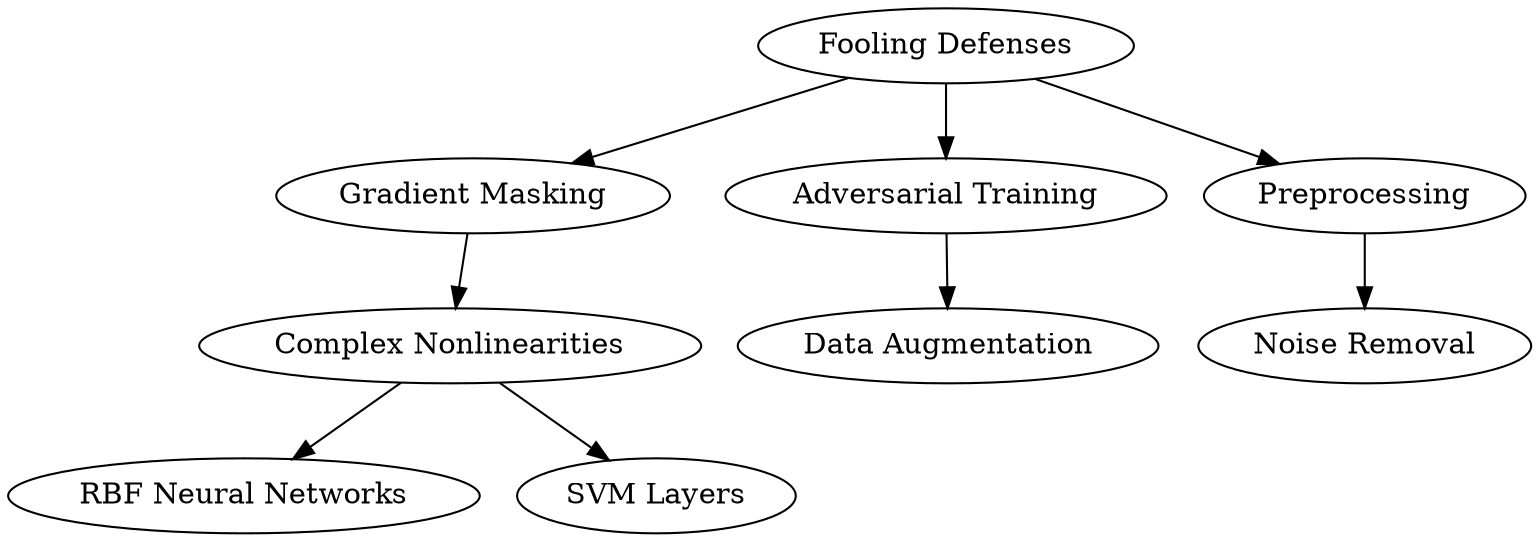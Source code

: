 // Taxonomy of Secure Deep Learning
digraph "Fooling Defense" {
	"Fooling Defenses" -> "Gradient Masking"
	"Gradient Masking" -> "Complex Nonlinearities"
	"Fooling Defenses" -> "Adversarial Training"
	"Fooling Defenses" -> Preprocessing
	"Complex Nonlinearities" -> "RBF Neural Networks"
	"Complex Nonlinearities" -> "SVM Layers"
	"Adversarial Training" -> "Data Augmentation"
	Preprocessing -> "Noise Removal"
}
